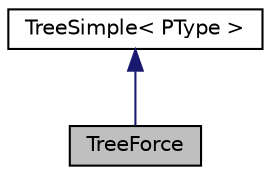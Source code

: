 digraph "TreeForce"
{
 // LATEX_PDF_SIZE
  edge [fontname="Helvetica",fontsize="10",labelfontname="Helvetica",labelfontsize="10"];
  node [fontname="Helvetica",fontsize="10",shape=record];
  Node0 [label="TreeForce",height=0.2,width=0.4,color="black", fillcolor="grey75", style="filled", fontcolor="black",tooltip="Object used to calculate the force or deflection caused by a collection of \"particles\" by the tree me..."];
  Node1 -> Node0 [dir="back",color="midnightblue",fontsize="10",style="solid",fontname="Helvetica"];
  Node1 [label="TreeSimple\< PType \>",height=0.2,width=0.4,color="black", fillcolor="white", style="filled",URL="$class_tree_simple.html",tooltip="A C++ class wrapper for the bianary treeNB used in the Nobody force calculation, but also useful for ..."];
}

